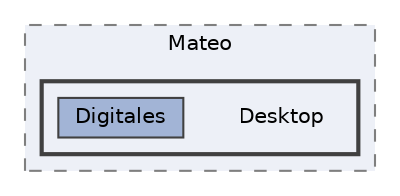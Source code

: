 digraph "C:/Users/Mateo/Desktop"
{
 // LATEX_PDF_SIZE
  bgcolor="transparent";
  edge [fontname=Helvetica,fontsize=10,labelfontname=Helvetica,labelfontsize=10];
  node [fontname=Helvetica,fontsize=10,shape=box,height=0.2,width=0.4];
  compound=true
  subgraph clusterdir_15a4c33d6a720358f461525a3587f9f9 {
    graph [ bgcolor="#edf0f7", pencolor="grey50", label="Mateo", fontname=Helvetica,fontsize=10 style="filled,dashed", URL="dir_15a4c33d6a720358f461525a3587f9f9.html",tooltip=""]
  subgraph clusterdir_52c800867a944b5606638f21c194a94e {
    graph [ bgcolor="#edf0f7", pencolor="grey25", label="", fontname=Helvetica,fontsize=10 style="filled,bold", URL="dir_52c800867a944b5606638f21c194a94e.html",tooltip=""]
    dir_52c800867a944b5606638f21c194a94e [shape=plaintext, label="Desktop"];
  dir_0987dd231dacea6584c7639bb9a6ff18 [label="Digitales", fillcolor="#a2b4d6", color="grey25", style="filled", URL="dir_0987dd231dacea6584c7639bb9a6ff18.html",tooltip=""];
  }
  }
}

